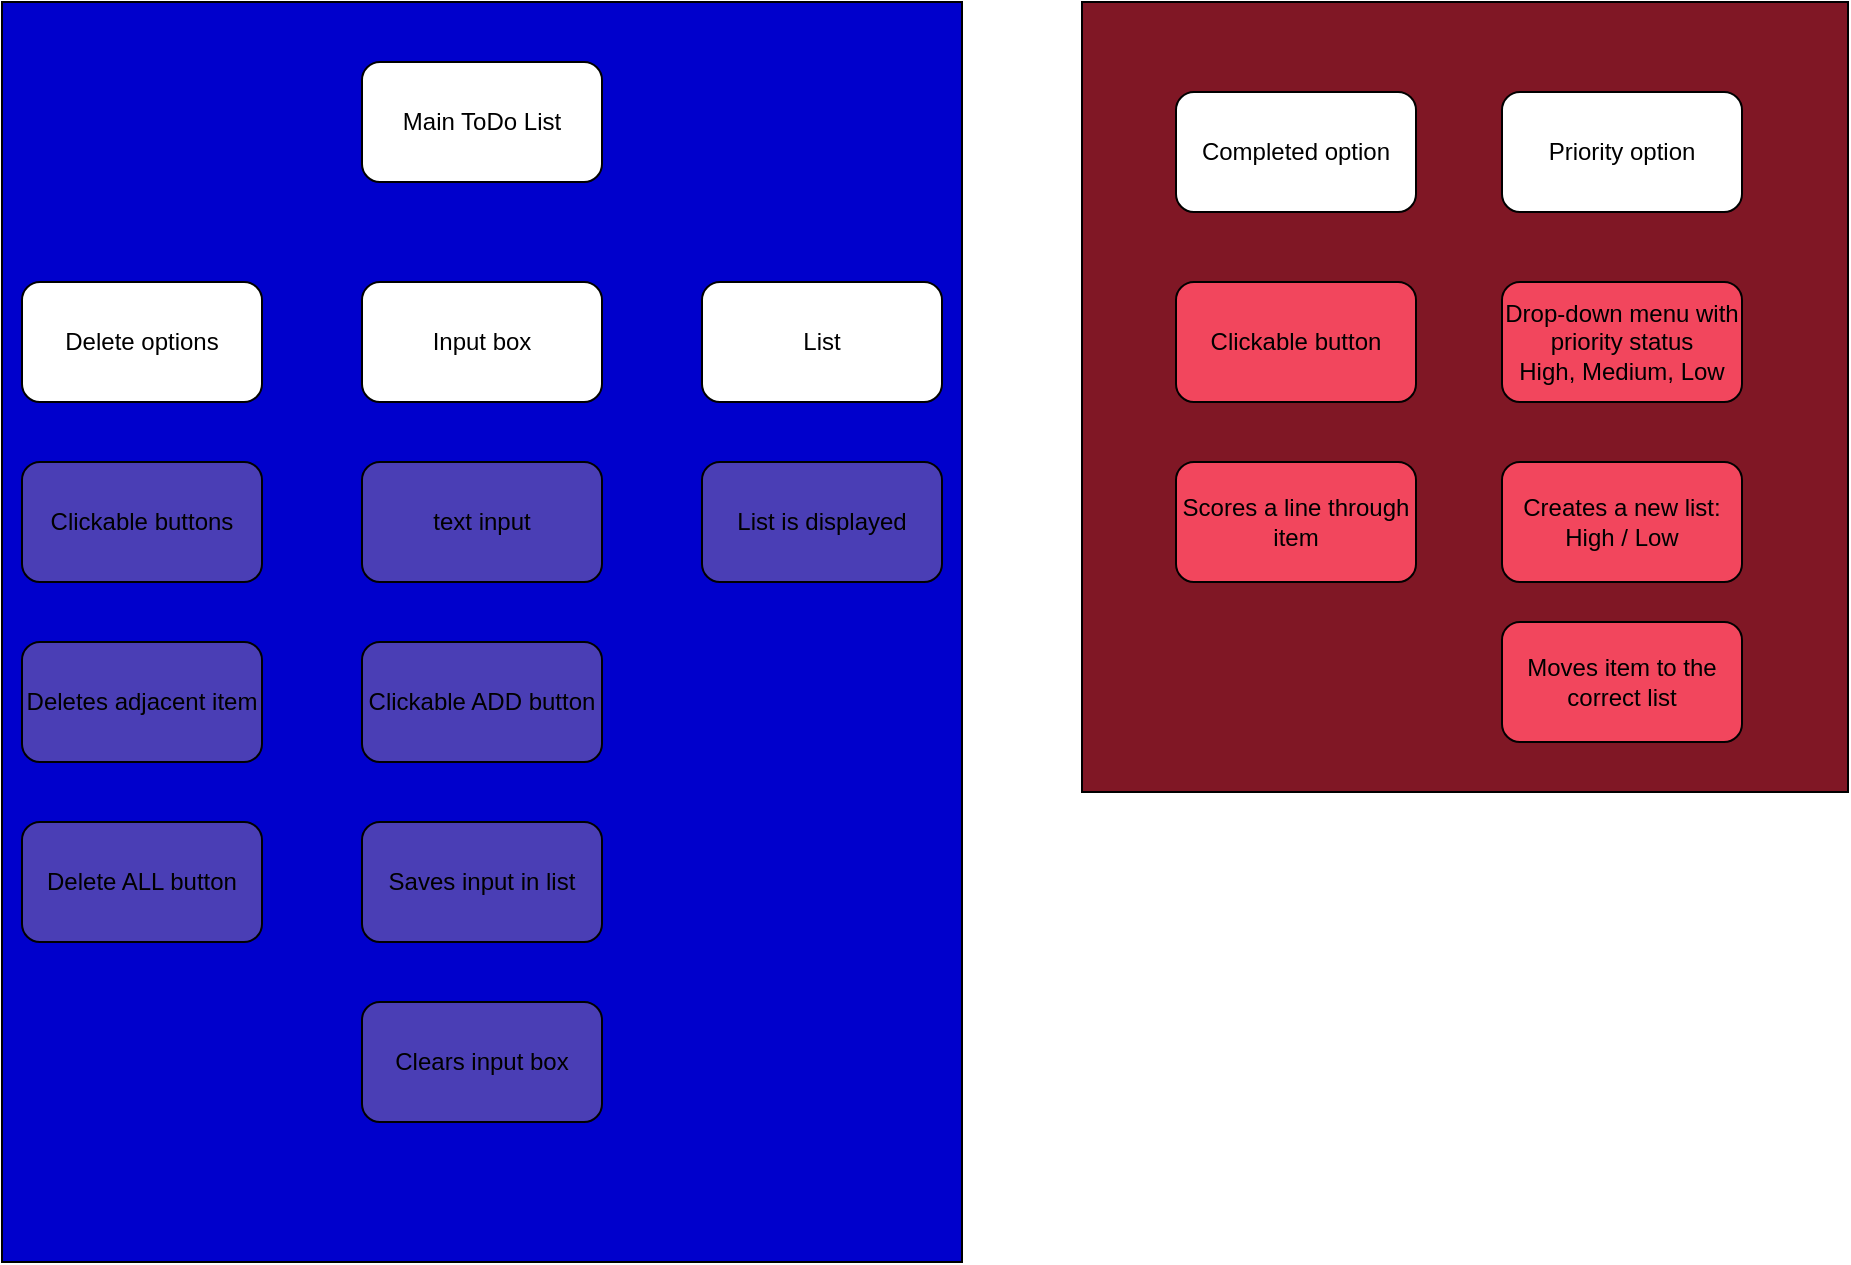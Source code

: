 <mxfile>
    <diagram id="_lE4AUOnBsbhe56hmiM5" name="Page-1">
        <mxGraphModel dx="598" dy="862" grid="1" gridSize="10" guides="1" tooltips="1" connect="1" arrows="1" fold="1" page="1" pageScale="1" pageWidth="827" pageHeight="1169" math="0" shadow="0">
            <root>
                <mxCell id="0"/>
                <mxCell id="1" parent="0"/>
                <mxCell id="10" value="" style="rounded=0;whiteSpace=wrap;html=1;fillColor=#801725;" parent="1" vertex="1">
                    <mxGeometry x="630" y="30" width="383" height="395" as="geometry"/>
                </mxCell>
                <mxCell id="8" value="" style="rounded=0;whiteSpace=wrap;html=1;fillColor=#0000CC;" parent="1" vertex="1">
                    <mxGeometry x="90" y="30" width="480" height="630" as="geometry"/>
                </mxCell>
                <mxCell id="2" value="Main ToDo List" style="rounded=1;whiteSpace=wrap;html=1;" parent="1" vertex="1">
                    <mxGeometry x="270" y="60" width="120" height="60" as="geometry"/>
                </mxCell>
                <mxCell id="3" value="Input box" style="rounded=1;whiteSpace=wrap;html=1;" parent="1" vertex="1">
                    <mxGeometry x="270" y="170" width="120" height="60" as="geometry"/>
                </mxCell>
                <mxCell id="4" value="List" style="rounded=1;whiteSpace=wrap;html=1;" parent="1" vertex="1">
                    <mxGeometry x="440" y="170" width="120" height="60" as="geometry"/>
                </mxCell>
                <mxCell id="5" value="Delete options" style="rounded=1;whiteSpace=wrap;html=1;" parent="1" vertex="1">
                    <mxGeometry x="100" y="170" width="120" height="60" as="geometry"/>
                </mxCell>
                <mxCell id="6" value="Completed option" style="rounded=1;whiteSpace=wrap;html=1;" parent="1" vertex="1">
                    <mxGeometry x="677" y="75" width="120" height="60" as="geometry"/>
                </mxCell>
                <mxCell id="7" value="Priority option" style="rounded=1;whiteSpace=wrap;html=1;" parent="1" vertex="1">
                    <mxGeometry x="840" y="75" width="120" height="60" as="geometry"/>
                </mxCell>
                <mxCell id="11" value="Clickable buttons" style="rounded=1;whiteSpace=wrap;html=1;fillColor=#4A3EB5;" parent="1" vertex="1">
                    <mxGeometry x="100" y="260" width="120" height="60" as="geometry"/>
                </mxCell>
                <mxCell id="12" value="text input" style="rounded=1;whiteSpace=wrap;html=1;fillColor=#4A3EB5;" parent="1" vertex="1">
                    <mxGeometry x="270" y="260" width="120" height="60" as="geometry"/>
                </mxCell>
                <mxCell id="13" value="Deletes adjacent item" style="rounded=1;whiteSpace=wrap;html=1;fillColor=#4A3EB5;" parent="1" vertex="1">
                    <mxGeometry x="100" y="350" width="120" height="60" as="geometry"/>
                </mxCell>
                <mxCell id="14" value="Delete ALL button" style="rounded=1;whiteSpace=wrap;html=1;fillColor=#4A3EB5;" parent="1" vertex="1">
                    <mxGeometry x="100" y="440" width="120" height="60" as="geometry"/>
                </mxCell>
                <mxCell id="15" value="Saves input in list" style="rounded=1;whiteSpace=wrap;html=1;fillColor=#4A3EB5;" parent="1" vertex="1">
                    <mxGeometry x="270" y="440" width="120" height="60" as="geometry"/>
                </mxCell>
                <mxCell id="16" value="List is displayed" style="rounded=1;whiteSpace=wrap;html=1;fillColor=#4A3EB5;" parent="1" vertex="1">
                    <mxGeometry x="440" y="260" width="120" height="60" as="geometry"/>
                </mxCell>
                <mxCell id="17" value="Clears input box" style="rounded=1;whiteSpace=wrap;html=1;fillColor=#4A3EB5;" parent="1" vertex="1">
                    <mxGeometry x="270" y="530" width="120" height="60" as="geometry"/>
                </mxCell>
                <mxCell id="18" value="Clickable ADD button" style="rounded=1;whiteSpace=wrap;html=1;fillColor=#4A3EB5;" parent="1" vertex="1">
                    <mxGeometry x="270" y="350" width="120" height="60" as="geometry"/>
                </mxCell>
                <mxCell id="19" value="Clickable button" style="rounded=1;whiteSpace=wrap;html=1;fillColor=#F2465D;" parent="1" vertex="1">
                    <mxGeometry x="677" y="170" width="120" height="60" as="geometry"/>
                </mxCell>
                <mxCell id="20" value="Scores a line through item" style="rounded=1;whiteSpace=wrap;html=1;fillColor=#F2465D;" parent="1" vertex="1">
                    <mxGeometry x="677" y="260" width="120" height="60" as="geometry"/>
                </mxCell>
                <mxCell id="21" value="Drop-down menu with priority status&lt;br&gt;High, Medium, Low" style="rounded=1;whiteSpace=wrap;html=1;fillColor=#F2465D;" parent="1" vertex="1">
                    <mxGeometry x="840" y="170" width="120" height="60" as="geometry"/>
                </mxCell>
                <mxCell id="22" value="Moves item to the correct list" style="rounded=1;whiteSpace=wrap;html=1;fillColor=#F2465D;" parent="1" vertex="1">
                    <mxGeometry x="840" y="340" width="120" height="60" as="geometry"/>
                </mxCell>
                <mxCell id="23" value="Creates a new list:&lt;br&gt;High / Low" style="rounded=1;whiteSpace=wrap;html=1;fillColor=#F2465D;" parent="1" vertex="1">
                    <mxGeometry x="840" y="260" width="120" height="60" as="geometry"/>
                </mxCell>
            </root>
        </mxGraphModel>
    </diagram>
</mxfile>